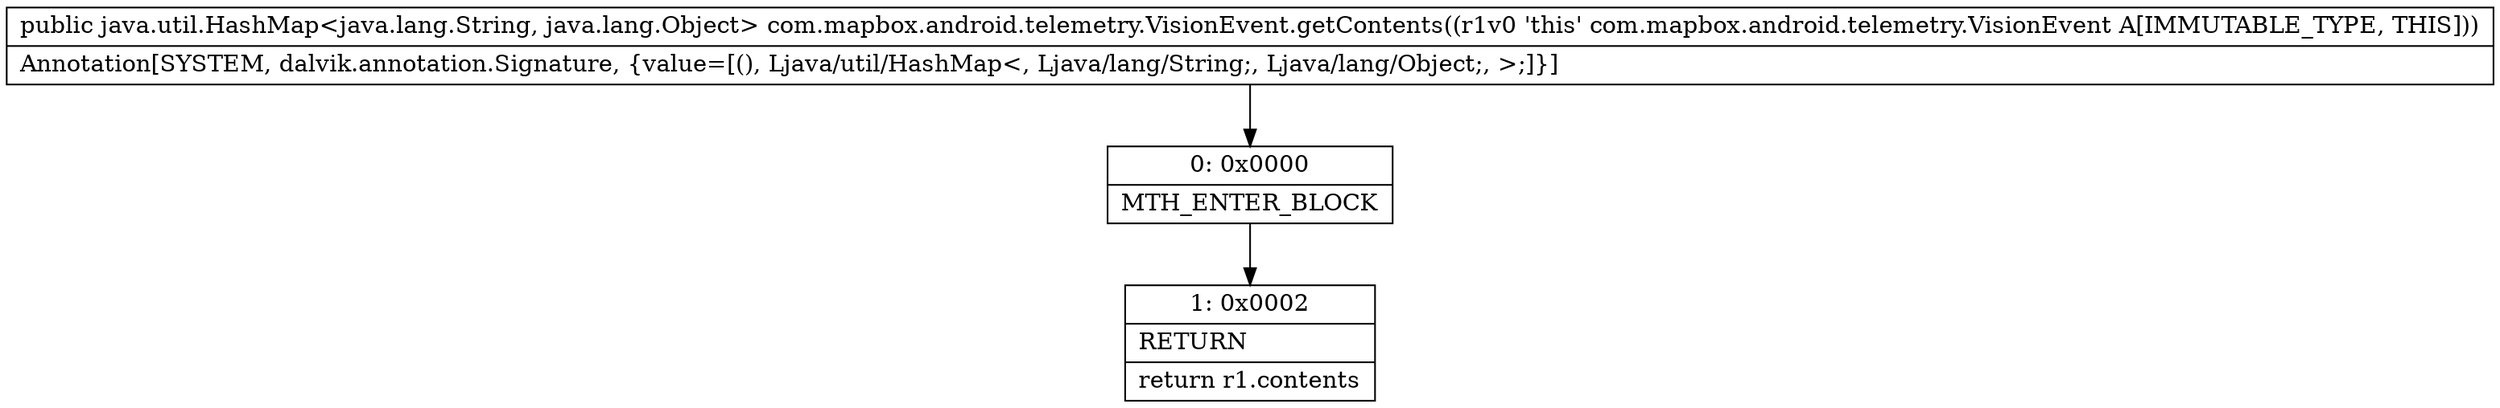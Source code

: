 digraph "CFG forcom.mapbox.android.telemetry.VisionEvent.getContents()Ljava\/util\/HashMap;" {
Node_0 [shape=record,label="{0\:\ 0x0000|MTH_ENTER_BLOCK\l}"];
Node_1 [shape=record,label="{1\:\ 0x0002|RETURN\l|return r1.contents\l}"];
MethodNode[shape=record,label="{public java.util.HashMap\<java.lang.String, java.lang.Object\> com.mapbox.android.telemetry.VisionEvent.getContents((r1v0 'this' com.mapbox.android.telemetry.VisionEvent A[IMMUTABLE_TYPE, THIS]))  | Annotation[SYSTEM, dalvik.annotation.Signature, \{value=[(), Ljava\/util\/HashMap\<, Ljava\/lang\/String;, Ljava\/lang\/Object;, \>;]\}]\l}"];
MethodNode -> Node_0;
Node_0 -> Node_1;
}


